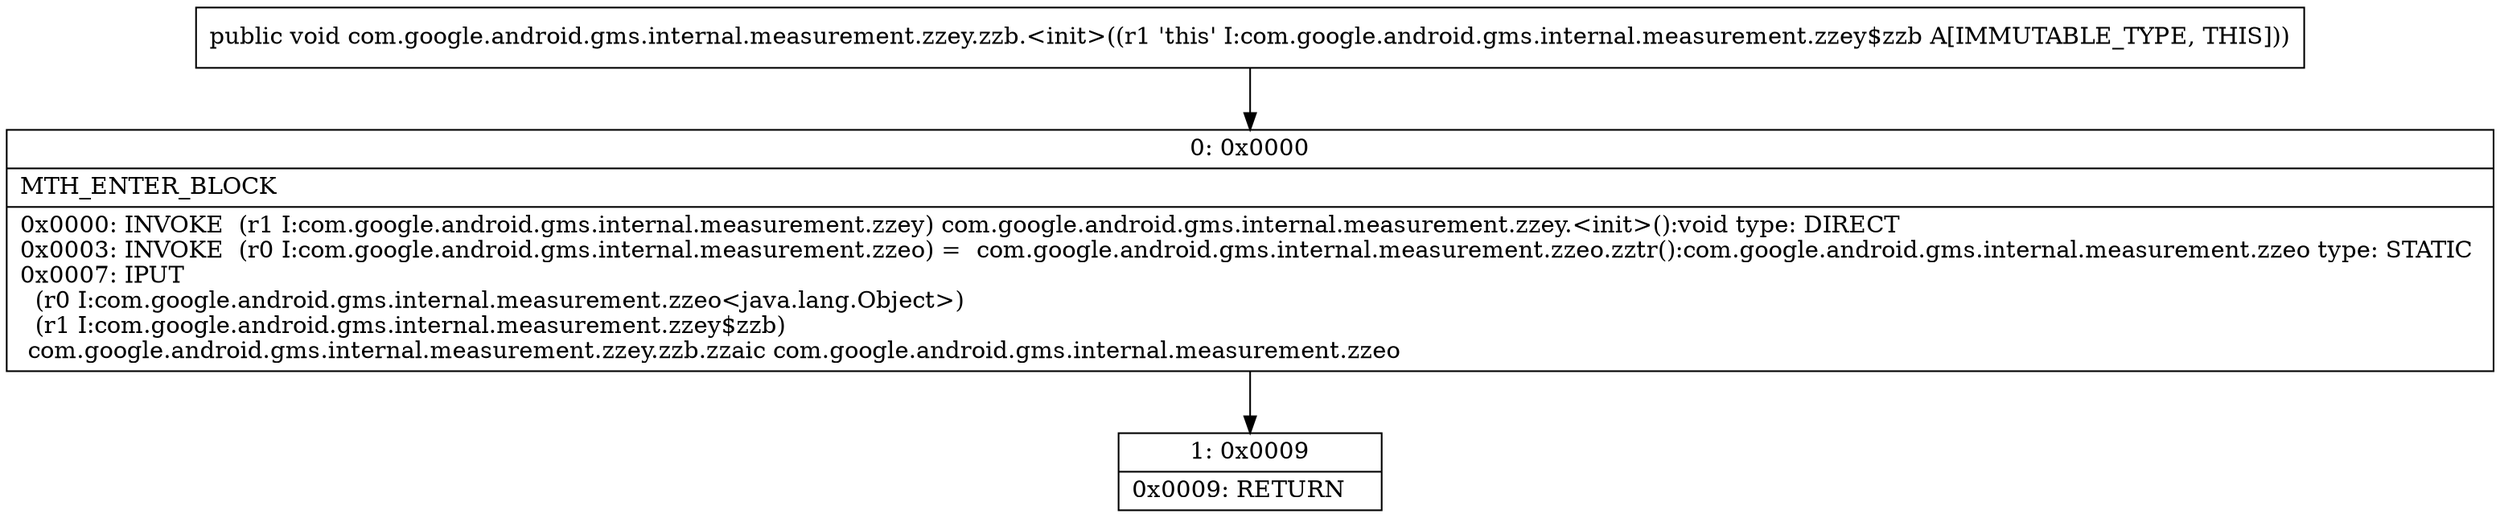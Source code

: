 digraph "CFG forcom.google.android.gms.internal.measurement.zzey.zzb.\<init\>()V" {
Node_0 [shape=record,label="{0\:\ 0x0000|MTH_ENTER_BLOCK\l|0x0000: INVOKE  (r1 I:com.google.android.gms.internal.measurement.zzey) com.google.android.gms.internal.measurement.zzey.\<init\>():void type: DIRECT \l0x0003: INVOKE  (r0 I:com.google.android.gms.internal.measurement.zzeo) =  com.google.android.gms.internal.measurement.zzeo.zztr():com.google.android.gms.internal.measurement.zzeo type: STATIC \l0x0007: IPUT  \l  (r0 I:com.google.android.gms.internal.measurement.zzeo\<java.lang.Object\>)\l  (r1 I:com.google.android.gms.internal.measurement.zzey$zzb)\l com.google.android.gms.internal.measurement.zzey.zzb.zzaic com.google.android.gms.internal.measurement.zzeo \l}"];
Node_1 [shape=record,label="{1\:\ 0x0009|0x0009: RETURN   \l}"];
MethodNode[shape=record,label="{public void com.google.android.gms.internal.measurement.zzey.zzb.\<init\>((r1 'this' I:com.google.android.gms.internal.measurement.zzey$zzb A[IMMUTABLE_TYPE, THIS])) }"];
MethodNode -> Node_0;
Node_0 -> Node_1;
}

